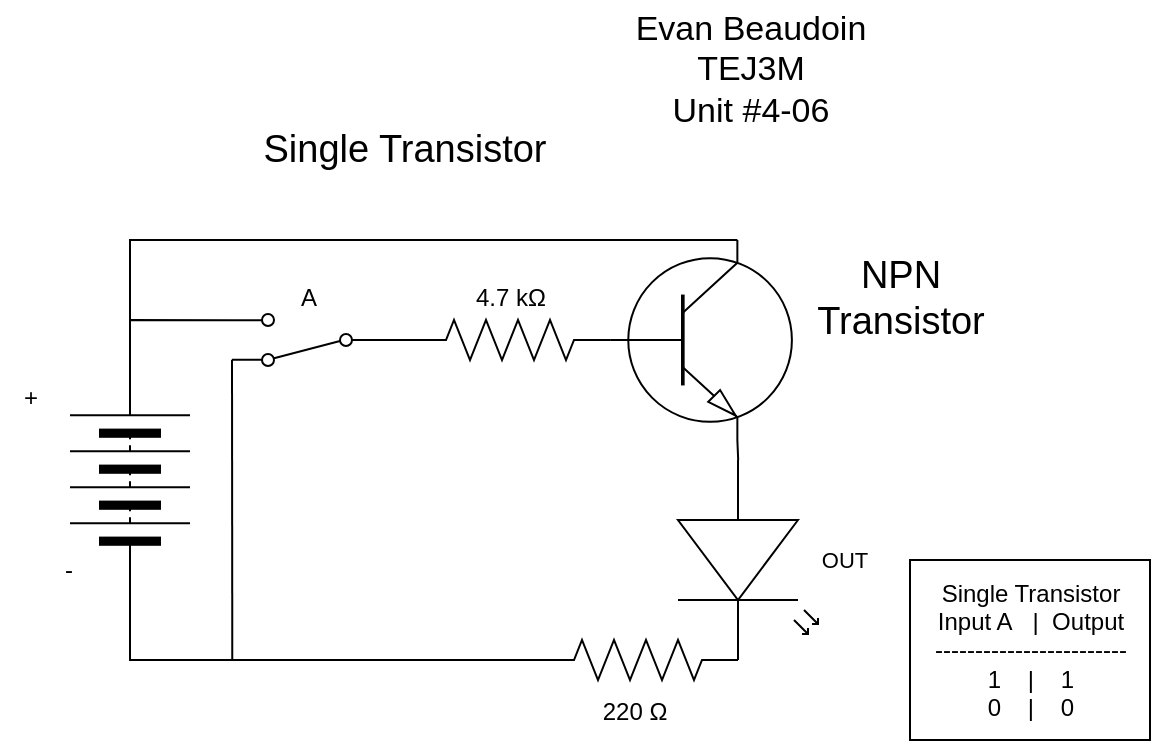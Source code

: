 <mxfile>
    <diagram id="vLwnxGtv6XPeYBvxZfX3" name="Page-1">
        <mxGraphModel dx="606" dy="563" grid="1" gridSize="10" guides="1" tooltips="1" connect="1" arrows="1" fold="1" page="1" pageScale="1" pageWidth="827" pageHeight="1169" math="0" shadow="0">
            <root>
                <mxCell id="0"/>
                <mxCell id="1" parent="0"/>
                <mxCell id="17" style="html=1;exitX=1;exitY=0.5;exitDx=0;exitDy=0;endArrow=none;endFill=0;rounded=0;entryX=1;entryY=0.88;entryDx=0;entryDy=0;" parent="1" source="4" target="14" edge="1">
                    <mxGeometry relative="1" as="geometry">
                        <mxPoint x="160" y="210" as="targetPoint"/>
                        <Array as="points">
                            <mxPoint x="120" y="210"/>
                        </Array>
                    </mxGeometry>
                </mxCell>
                <mxCell id="18" style="edgeStyle=none;rounded=0;html=1;exitX=0;exitY=0.5;exitDx=0;exitDy=0;endArrow=none;endFill=0;entryX=0;entryY=0.5;entryDx=0;entryDy=0;entryPerimeter=0;" parent="1" source="4" target="26" edge="1">
                    <mxGeometry relative="1" as="geometry">
                        <mxPoint x="250" y="370" as="targetPoint"/>
                        <mxPoint x="122.0" y="340.0" as="sourcePoint"/>
                        <Array as="points">
                            <mxPoint x="120" y="380"/>
                        </Array>
                    </mxGeometry>
                </mxCell>
                <mxCell id="4" value="" style="pointerEvents=1;verticalLabelPosition=bottom;shadow=0;dashed=0;align=center;html=1;verticalAlign=top;shape=mxgraph.electrical.miscellaneous.batteryStack;rotation=-90;" parent="1" vertex="1">
                    <mxGeometry x="70" y="260" width="100" height="60" as="geometry"/>
                </mxCell>
                <mxCell id="5" value="+" style="text;html=1;align=center;verticalAlign=middle;resizable=0;points=[];autosize=1;strokeColor=none;fillColor=none;" parent="1" vertex="1">
                    <mxGeometry x="55" y="234" width="30" height="30" as="geometry"/>
                </mxCell>
                <mxCell id="6" value="-" style="text;html=1;align=center;verticalAlign=middle;resizable=0;points=[];autosize=1;strokeColor=none;fillColor=none;" parent="1" vertex="1">
                    <mxGeometry x="74" y="320" width="30" height="30" as="geometry"/>
                </mxCell>
                <mxCell id="7" value="" style="verticalLabelPosition=bottom;shadow=0;dashed=0;align=center;html=1;verticalAlign=top;shape=mxgraph.electrical.opto_electronics.led_2;pointerEvents=1;fontFamily=Helvetica;fontSize=11;fontColor=default;rotation=90;" parent="1" vertex="1">
                    <mxGeometry x="379" y="295" width="100" height="70" as="geometry"/>
                </mxCell>
                <mxCell id="9" value="OUT" style="text;html=1;align=center;verticalAlign=middle;resizable=0;points=[];autosize=1;strokeColor=none;fillColor=none;fontSize=11;fontFamily=Helvetica;fontColor=default;" parent="1" vertex="1">
                    <mxGeometry x="452" y="315" width="50" height="30" as="geometry"/>
                </mxCell>
                <mxCell id="10" value="Evan Beaudoin&lt;br style=&quot;font-size: 17px;&quot;&gt;TEJ3M&lt;br&gt;Unit #4-06" style="text;html=1;align=center;verticalAlign=middle;resizable=0;points=[];autosize=1;strokeColor=none;fillColor=none;fontSize=17;fontFamily=Helvetica;fontColor=default;" parent="1" vertex="1">
                    <mxGeometry x="360" y="50" width="140" height="70" as="geometry"/>
                </mxCell>
                <mxCell id="11" value="4.7 kΩ" style="text;html=1;align=center;verticalAlign=middle;resizable=0;points=[];autosize=1;strokeColor=none;fillColor=none;" parent="1" vertex="1">
                    <mxGeometry x="280" y="184" width="60" height="30" as="geometry"/>
                </mxCell>
                <mxCell id="20" style="edgeStyle=none;rounded=0;html=1;exitX=0;exitY=0.5;exitDx=0;exitDy=0;entryX=0;entryY=0.5;entryDx=0;entryDy=0;entryPerimeter=0;endArrow=none;endFill=0;" parent="1" source="14" target="19" edge="1">
                    <mxGeometry relative="1" as="geometry"/>
                </mxCell>
                <mxCell id="27" style="edgeStyle=none;rounded=0;html=1;exitX=1;exitY=0.12;exitDx=0;exitDy=0;endArrow=none;endFill=0;" parent="1" source="14" edge="1">
                    <mxGeometry relative="1" as="geometry">
                        <mxPoint x="171.143" y="380" as="targetPoint"/>
                    </mxGeometry>
                </mxCell>
                <mxCell id="14" value="" style="shape=mxgraph.electrical.electro-mechanical.twoWaySwitch;aspect=fixed;elSwitchState=2;rotation=-180;" parent="1" vertex="1">
                    <mxGeometry x="171" y="207" width="75" height="26" as="geometry"/>
                </mxCell>
                <mxCell id="15" value="Single Transistor&lt;br&gt;Input A&amp;nbsp; &amp;nbsp;|&amp;nbsp; Output&lt;br&gt;------------------------&lt;br&gt;1&amp;nbsp; &amp;nbsp; |&amp;nbsp; &amp;nbsp; 1&lt;br&gt;0&amp;nbsp; &amp;nbsp; |&amp;nbsp; &amp;nbsp; 0&lt;br&gt;" style="text;html=1;align=center;verticalAlign=middle;resizable=0;points=[];autosize=1;strokeColor=default;fillColor=none;" parent="1" vertex="1">
                    <mxGeometry x="510" y="330" width="120" height="90" as="geometry"/>
                </mxCell>
                <mxCell id="19" value="" style="pointerEvents=1;verticalLabelPosition=bottom;shadow=0;dashed=0;align=center;html=1;verticalAlign=top;shape=mxgraph.electrical.resistors.resistor_2;fontFamily=Helvetica;fontSize=11;fontColor=default;rotation=0;" parent="1" vertex="1">
                    <mxGeometry x="260" y="210" width="100" height="20" as="geometry"/>
                </mxCell>
                <mxCell id="25" style="edgeStyle=none;rounded=0;html=1;exitX=0.7;exitY=1;exitDx=0;exitDy=0;exitPerimeter=0;entryX=0;entryY=0.57;entryDx=0;entryDy=0;entryPerimeter=0;endArrow=none;endFill=0;" parent="1" source="22" target="7" edge="1">
                    <mxGeometry relative="1" as="geometry"/>
                </mxCell>
                <mxCell id="28" style="edgeStyle=none;rounded=0;html=1;exitX=0.7;exitY=0;exitDx=0;exitDy=0;exitPerimeter=0;endArrow=none;endFill=0;" parent="1" source="22" edge="1">
                    <mxGeometry relative="1" as="geometry">
                        <mxPoint x="120" y="210" as="targetPoint"/>
                        <Array as="points">
                            <mxPoint x="120" y="170"/>
                        </Array>
                    </mxGeometry>
                </mxCell>
                <mxCell id="22" value="" style="verticalLabelPosition=bottom;shadow=0;dashed=0;align=center;html=1;verticalAlign=top;shape=mxgraph.electrical.transistors.npn_transistor_1;" parent="1" vertex="1">
                    <mxGeometry x="358" y="170" width="95" height="100" as="geometry"/>
                </mxCell>
                <mxCell id="26" value="" style="pointerEvents=1;verticalLabelPosition=bottom;shadow=0;dashed=0;align=center;html=1;verticalAlign=top;shape=mxgraph.electrical.resistors.resistor_2;fontFamily=Helvetica;fontSize=11;fontColor=default;rotation=0;" parent="1" vertex="1">
                    <mxGeometry x="324" y="370" width="100" height="20" as="geometry"/>
                </mxCell>
                <mxCell id="29" value="220 Ω" style="text;html=1;align=center;verticalAlign=middle;resizable=0;points=[];autosize=1;strokeColor=none;fillColor=none;" parent="1" vertex="1">
                    <mxGeometry x="342" y="391" width="60" height="30" as="geometry"/>
                </mxCell>
                <mxCell id="30" value="&lt;font style=&quot;font-size: 19px;&quot;&gt;NPN&lt;br&gt;Transistor&lt;/font&gt;" style="text;html=1;align=center;verticalAlign=middle;resizable=0;points=[];autosize=1;strokeColor=none;fillColor=none;" parent="1" vertex="1">
                    <mxGeometry x="450" y="169" width="110" height="60" as="geometry"/>
                </mxCell>
                <mxCell id="31" value="Single Transistor" style="text;html=1;align=center;verticalAlign=middle;resizable=0;points=[];autosize=1;strokeColor=none;fillColor=none;fontSize=19;" parent="1" vertex="1">
                    <mxGeometry x="172" y="105" width="170" height="40" as="geometry"/>
                </mxCell>
                <mxCell id="32" value="A" style="text;html=1;align=center;verticalAlign=middle;resizable=0;points=[];autosize=1;strokeColor=none;fillColor=none;" vertex="1" parent="1">
                    <mxGeometry x="193.5" y="184" width="30" height="30" as="geometry"/>
                </mxCell>
            </root>
        </mxGraphModel>
    </diagram>
</mxfile>